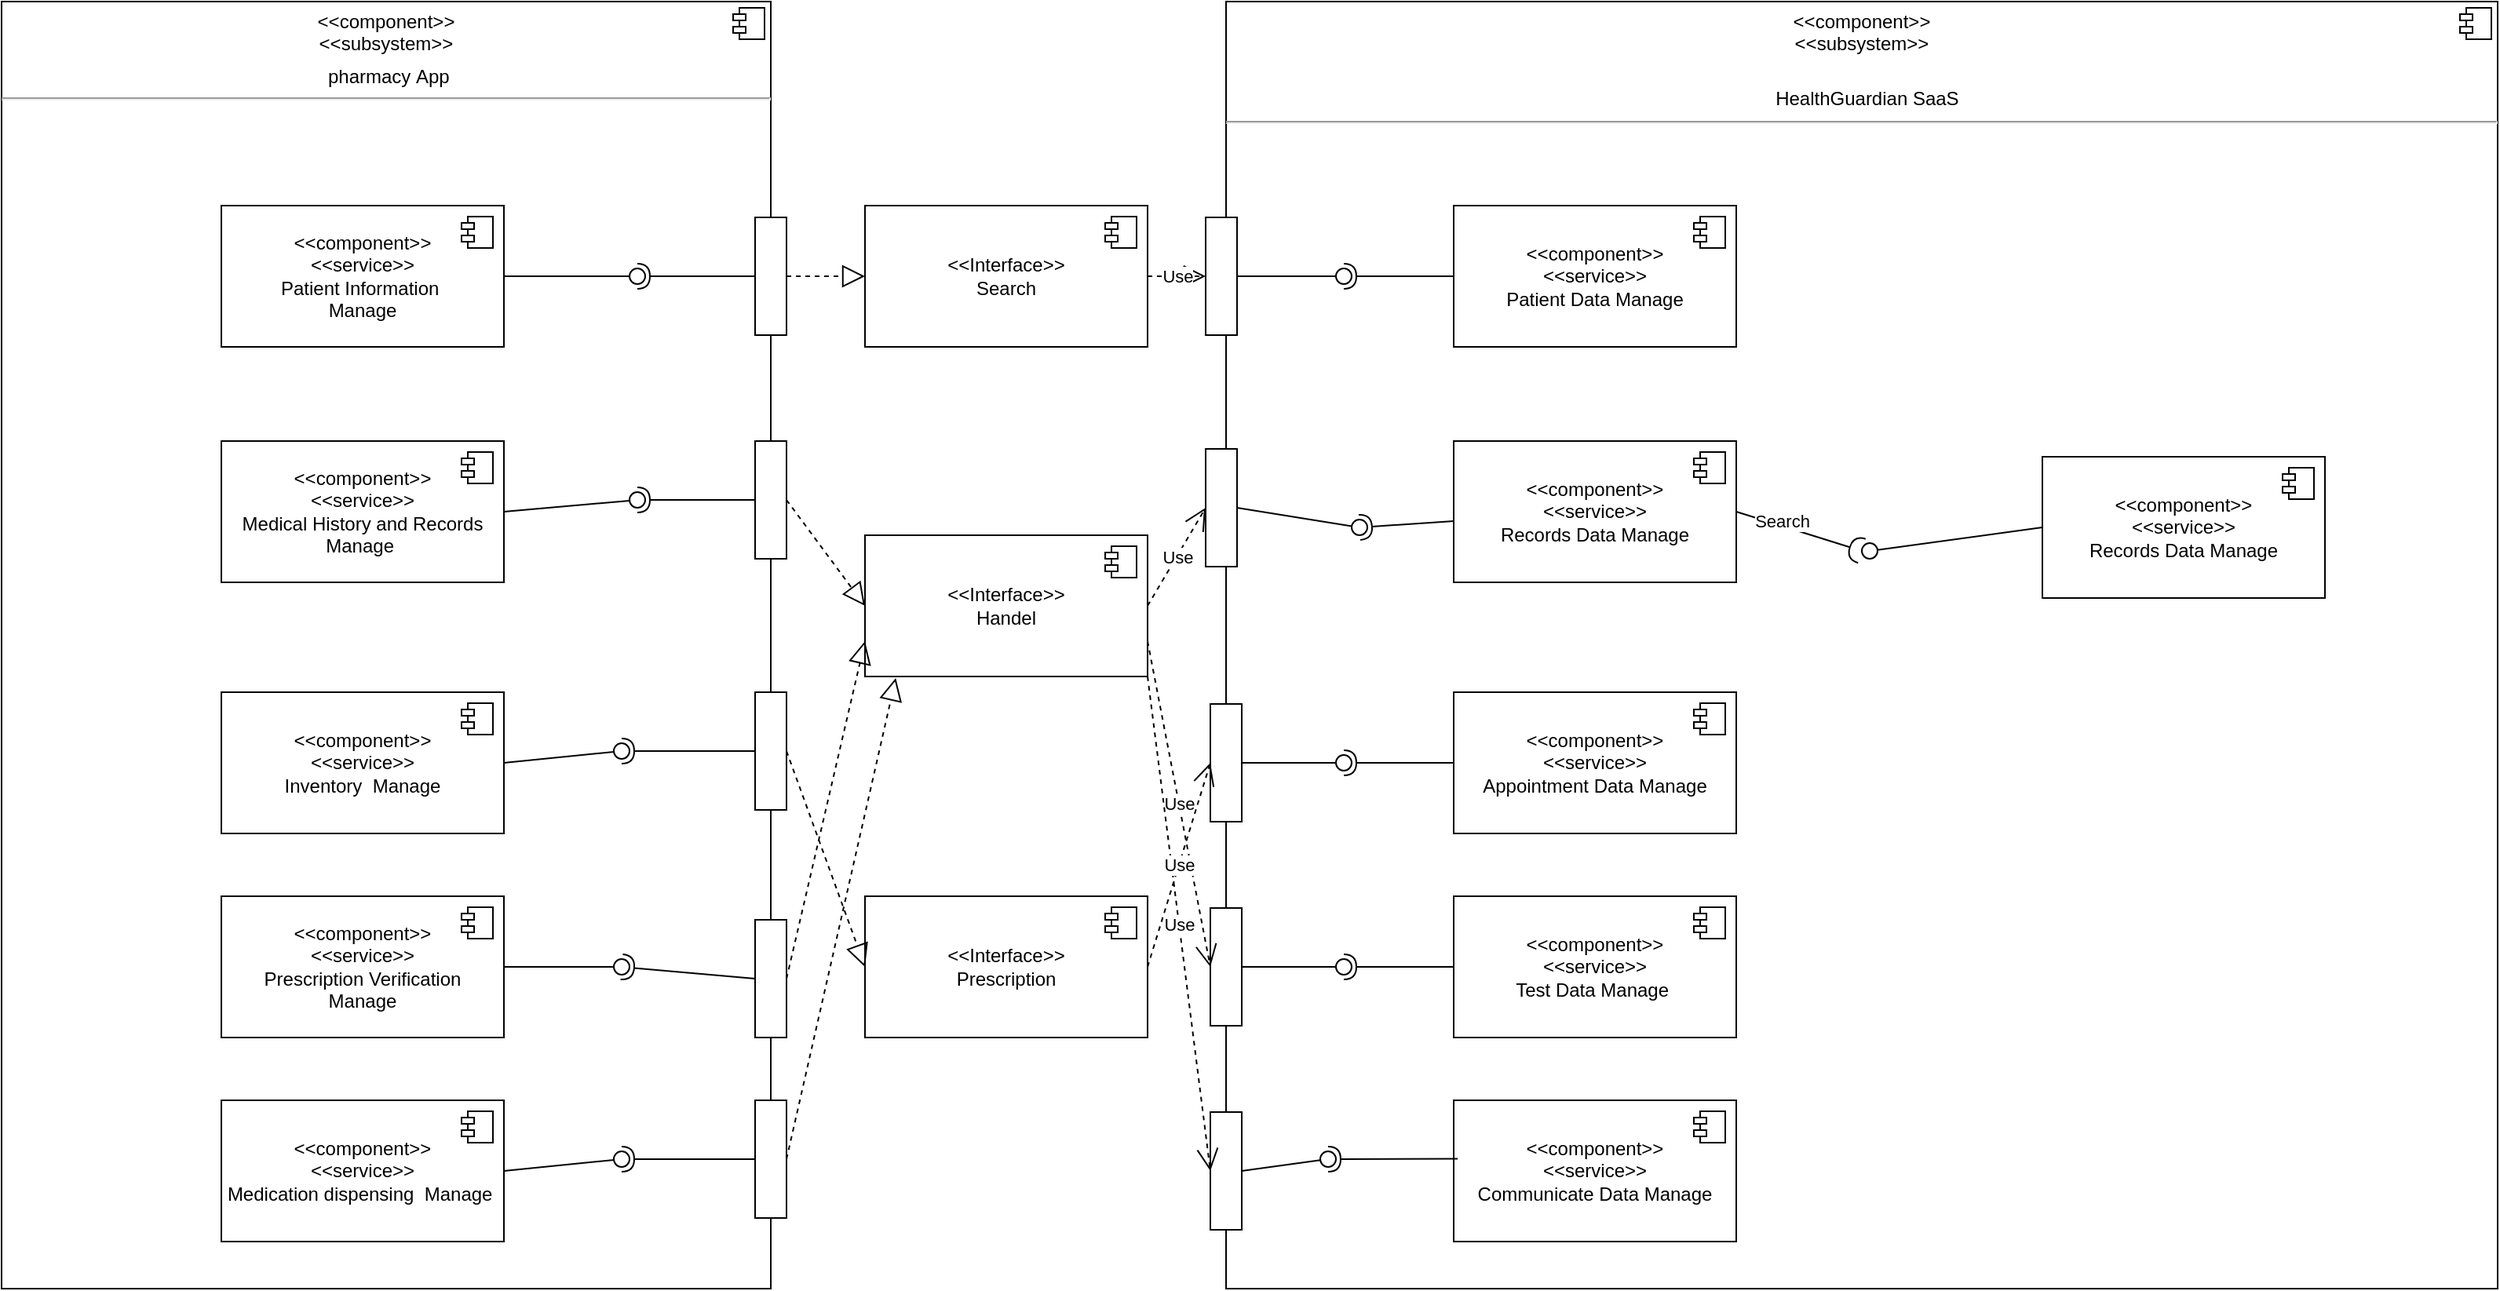 <mxfile version="22.1.11" type="device">
  <diagram id="dW0NMJau9nA2Z_1wL6Y-" name="第 1 页">
    <mxGraphModel dx="1002" dy="569" grid="1" gridSize="10" guides="1" tooltips="1" connect="1" arrows="1" fold="1" page="1" pageScale="1" pageWidth="827" pageHeight="1169" math="0" shadow="0">
      <root>
        <mxCell id="0" />
        <mxCell id="1" parent="0" />
        <mxCell id="PgAax3qISN8i0Unztyhz-1" value="&lt;p style=&quot;margin:0px;margin-top:6px;text-align:center;&quot;&gt;&amp;lt;&amp;lt;component&amp;gt;&amp;gt;&lt;br style=&quot;background-color: rgb(255, 255, 255); border-color: var(--border-color);&quot;&gt;&lt;span style=&quot;background-color: rgb(255, 255, 255);&quot;&gt;&amp;lt;&amp;lt;subsystem&amp;gt;&amp;gt;&lt;/span&gt;&lt;/p&gt;&lt;p style=&quot;margin:0px;margin-top:6px;text-align:center;&quot;&gt;&lt;span style=&quot;background-color: rgb(255, 255, 255);&quot;&gt;&amp;nbsp;pharmacy&amp;nbsp;App&lt;/span&gt;&lt;br&gt;&lt;/p&gt;&lt;hr&gt;&lt;p style=&quot;margin:0px;margin-left:8px;&quot;&gt;&lt;br&gt;&lt;/p&gt;" style="align=left;overflow=fill;html=1;dropTarget=0;whiteSpace=wrap;" parent="1" vertex="1">
          <mxGeometry x="40" y="40" width="490" height="820" as="geometry" />
        </mxCell>
        <mxCell id="PgAax3qISN8i0Unztyhz-2" value="" style="shape=component;jettyWidth=8;jettyHeight=4;" parent="PgAax3qISN8i0Unztyhz-1" vertex="1">
          <mxGeometry x="1" width="20" height="20" relative="1" as="geometry">
            <mxPoint x="-24" y="4" as="offset" />
          </mxGeometry>
        </mxCell>
        <mxCell id="PgAax3qISN8i0Unztyhz-3" value="&amp;lt;&amp;lt;c&lt;span style=&quot;background-color: rgb(255, 255, 255); border-color: var(--border-color);&quot;&gt;omponent&amp;gt;&amp;gt;&lt;/span&gt;&lt;br style=&quot;background-color: rgb(255, 255, 255);&quot;&gt;&lt;span style=&quot;background-color: rgb(255, 255, 255);&quot;&gt;&amp;lt;&amp;lt;service&amp;gt;&amp;gt;&lt;/span&gt;&lt;br style=&quot;background-color: rgb(255, 255, 255);&quot;&gt;&lt;span style=&quot;background-color: rgb(255, 255, 255);&quot;&gt;Patient Information&amp;nbsp;&lt;/span&gt;&lt;br style=&quot;background-color: rgb(255, 255, 255); border-color: var(--border-color);&quot;&gt;&lt;span style=&quot;background-color: rgb(255, 255, 255);&quot;&gt;Manage&lt;/span&gt;" style="html=1;dropTarget=0;whiteSpace=wrap;" parent="1" vertex="1">
          <mxGeometry x="180" y="170" width="180" height="90" as="geometry" />
        </mxCell>
        <mxCell id="PgAax3qISN8i0Unztyhz-4" value="" style="shape=module;jettyWidth=8;jettyHeight=4;" parent="PgAax3qISN8i0Unztyhz-3" vertex="1">
          <mxGeometry x="1" width="20" height="20" relative="1" as="geometry">
            <mxPoint x="-27" y="7" as="offset" />
          </mxGeometry>
        </mxCell>
        <mxCell id="PgAax3qISN8i0Unztyhz-7" value="&amp;lt;&amp;lt;c&lt;span style=&quot;background-color: rgb(255, 255, 255); border-color: var(--border-color);&quot;&gt;omponent&amp;gt;&amp;gt;&lt;/span&gt;&lt;br style=&quot;background-color: rgb(255, 255, 255);&quot;&gt;&lt;span style=&quot;background-color: rgb(255, 255, 255);&quot;&gt;&amp;lt;&amp;lt;service&amp;gt;&amp;gt;&lt;/span&gt;&lt;br style=&quot;background-color: rgb(255, 255, 255);&quot;&gt;&lt;span style=&quot;background-color: rgb(255, 255, 255);&quot;&gt;Medical History and Records&lt;/span&gt;&lt;br style=&quot;background-color: rgb(255, 255, 255); border-color: var(--border-color);&quot;&gt;&lt;span style=&quot;background-color: rgb(255, 255, 255);&quot;&gt;Manage&amp;nbsp;&lt;/span&gt;" style="html=1;dropTarget=0;whiteSpace=wrap;" parent="1" vertex="1">
          <mxGeometry x="180" y="320" width="180" height="90" as="geometry" />
        </mxCell>
        <mxCell id="PgAax3qISN8i0Unztyhz-8" value="" style="shape=module;jettyWidth=8;jettyHeight=4;" parent="PgAax3qISN8i0Unztyhz-7" vertex="1">
          <mxGeometry x="1" width="20" height="20" relative="1" as="geometry">
            <mxPoint x="-27" y="7" as="offset" />
          </mxGeometry>
        </mxCell>
        <mxCell id="PgAax3qISN8i0Unztyhz-13" value="&amp;lt;&amp;lt;c&lt;span style=&quot;background-color: rgb(255, 255, 255); border-color: var(--border-color);&quot;&gt;omponent&amp;gt;&amp;gt;&lt;/span&gt;&lt;br style=&quot;background-color: rgb(255, 255, 255);&quot;&gt;&lt;span style=&quot;background-color: rgb(255, 255, 255);&quot;&gt;&amp;lt;&amp;lt;service&amp;gt;&amp;gt;&lt;/span&gt;&lt;br style=&quot;background-color: rgb(255, 255, 255);&quot;&gt;&lt;span style=&quot;background-color: rgb(255, 255, 255);&quot;&gt;Inventory&amp;nbsp; Manage&lt;/span&gt;" style="html=1;dropTarget=0;whiteSpace=wrap;" parent="1" vertex="1">
          <mxGeometry x="180" y="480" width="180" height="90" as="geometry" />
        </mxCell>
        <mxCell id="PgAax3qISN8i0Unztyhz-14" value="" style="shape=module;jettyWidth=8;jettyHeight=4;" parent="PgAax3qISN8i0Unztyhz-13" vertex="1">
          <mxGeometry x="1" width="20" height="20" relative="1" as="geometry">
            <mxPoint x="-27" y="7" as="offset" />
          </mxGeometry>
        </mxCell>
        <mxCell id="PgAax3qISN8i0Unztyhz-15" value="&amp;lt;&amp;lt;c&lt;span style=&quot;background-color: rgb(255, 255, 255); border-color: var(--border-color);&quot;&gt;omponent&amp;gt;&amp;gt;&lt;/span&gt;&lt;br style=&quot;background-color: rgb(255, 255, 255);&quot;&gt;&lt;span style=&quot;background-color: rgb(255, 255, 255);&quot;&gt;&amp;lt;&amp;lt;service&amp;gt;&amp;gt;&lt;/span&gt;&lt;br style=&quot;background-color: rgb(255, 255, 255);&quot;&gt;&lt;span style=&quot;background-color: rgb(255, 255, 255);&quot;&gt;Prescription Verification&lt;/span&gt;&lt;br style=&quot;background-color: rgb(255, 255, 255); border-color: var(--border-color);&quot;&gt;&lt;span style=&quot;background-color: rgb(255, 255, 255);&quot;&gt;Manage&lt;/span&gt;" style="html=1;dropTarget=0;whiteSpace=wrap;" parent="1" vertex="1">
          <mxGeometry x="180" y="610" width="180" height="90" as="geometry" />
        </mxCell>
        <mxCell id="PgAax3qISN8i0Unztyhz-16" value="" style="shape=module;jettyWidth=8;jettyHeight=4;" parent="PgAax3qISN8i0Unztyhz-15" vertex="1">
          <mxGeometry x="1" width="20" height="20" relative="1" as="geometry">
            <mxPoint x="-27" y="7" as="offset" />
          </mxGeometry>
        </mxCell>
        <mxCell id="PgAax3qISN8i0Unztyhz-17" value="&amp;lt;&amp;lt;c&lt;span style=&quot;background-color: rgb(255, 255, 255); border-color: var(--border-color);&quot;&gt;omponent&amp;gt;&amp;gt;&lt;/span&gt;&lt;br style=&quot;background-color: rgb(255, 255, 255);&quot;&gt;&lt;span style=&quot;background-color: rgb(255, 255, 255);&quot;&gt;&amp;lt;&amp;lt;service&amp;gt;&amp;gt;&lt;/span&gt;&lt;br style=&quot;background-color: rgb(255, 255, 255);&quot;&gt;&lt;span style=&quot;background-color: rgb(255, 255, 255);&quot;&gt;Medication dispensing&amp;nbsp; Manage&amp;nbsp;&lt;/span&gt;" style="html=1;dropTarget=0;whiteSpace=wrap;" parent="1" vertex="1">
          <mxGeometry x="180" y="740" width="180" height="90" as="geometry" />
        </mxCell>
        <mxCell id="PgAax3qISN8i0Unztyhz-18" value="" style="shape=module;jettyWidth=8;jettyHeight=4;" parent="PgAax3qISN8i0Unztyhz-17" vertex="1">
          <mxGeometry x="1" width="20" height="20" relative="1" as="geometry">
            <mxPoint x="-27" y="7" as="offset" />
          </mxGeometry>
        </mxCell>
        <mxCell id="PgAax3qISN8i0Unztyhz-19" value="&lt;p style=&quot;margin:0px;margin-top:6px;text-align:center;&quot;&gt;&amp;lt;&amp;lt;component&amp;gt;&amp;gt;&lt;br style=&quot;background-color: rgb(255, 255, 255); border-color: var(--border-color);&quot;&gt;&lt;span style=&quot;background-color: rgb(255, 255, 255);&quot;&gt;&amp;lt;&amp;lt;subsystem&amp;gt;&amp;gt;&lt;/span&gt;&lt;/p&gt;&lt;p style=&quot;margin:0px;margin-top:6px;text-align:center;&quot;&gt;&lt;span style=&quot;background-color: rgb(255, 255, 255);&quot;&gt;&amp;nbsp;&lt;/span&gt;&lt;br&gt;&lt;/p&gt;&lt;span style=&quot;white-space: pre;&quot;&gt;&#x9;&lt;/span&gt;&lt;span style=&quot;white-space: pre;&quot;&gt;&#x9;&lt;/span&gt;&lt;span style=&quot;white-space: pre;&quot;&gt;&#x9;&lt;/span&gt;&lt;span style=&quot;white-space: pre;&quot;&gt;&#x9;&lt;/span&gt;&lt;span style=&quot;white-space: pre;&quot;&gt;&#x9;&lt;/span&gt;&lt;span style=&quot;white-space: pre;&quot;&gt;&#x9;&lt;/span&gt;&lt;span style=&quot;white-space: pre;&quot;&gt;&#x9;&lt;/span&gt;&amp;nbsp; &amp;nbsp;&lt;span style=&quot;white-space: pre;&quot;&gt;&#x9;&lt;/span&gt;&lt;span style=&quot;white-space: pre;&quot;&gt;&#x9;&lt;/span&gt;&lt;span style=&quot;white-space: pre;&quot;&gt;&#x9;&lt;/span&gt;&lt;span style=&quot;white-space: pre;&quot;&gt;&#x9;&lt;/span&gt;&lt;span style=&quot;white-space: pre;&quot;&gt;&#x9;&lt;/span&gt;&lt;span style=&quot;white-space: pre;&quot;&gt;&#x9;&lt;/span&gt; HealthGuardian SaaS&lt;hr&gt;&lt;p style=&quot;margin:0px;margin-left:8px;&quot;&gt;&lt;br&gt;&lt;/p&gt;" style="align=left;overflow=fill;html=1;dropTarget=0;whiteSpace=wrap;" parent="1" vertex="1">
          <mxGeometry x="820" y="40" width="810" height="820" as="geometry" />
        </mxCell>
        <mxCell id="PgAax3qISN8i0Unztyhz-20" value="" style="shape=component;jettyWidth=8;jettyHeight=4;" parent="PgAax3qISN8i0Unztyhz-19" vertex="1">
          <mxGeometry x="1" width="20" height="20" relative="1" as="geometry">
            <mxPoint x="-24" y="4" as="offset" />
          </mxGeometry>
        </mxCell>
        <mxCell id="PgAax3qISN8i0Unztyhz-22" value="&amp;lt;&amp;lt;c&lt;span style=&quot;background-color: rgb(255, 255, 255); border-color: var(--border-color);&quot;&gt;omponent&amp;gt;&amp;gt;&lt;/span&gt;&lt;br style=&quot;background-color: rgb(255, 255, 255);&quot;&gt;&lt;span style=&quot;background-color: rgb(255, 255, 255);&quot;&gt;&amp;lt;&amp;lt;service&amp;gt;&amp;gt;&lt;/span&gt;&lt;br style=&quot;background-color: rgb(255, 255, 255);&quot;&gt;&lt;span style=&quot;background-color: rgb(255, 255, 255);&quot;&gt;Patient Data Manage&lt;/span&gt;" style="html=1;dropTarget=0;whiteSpace=wrap;" parent="1" vertex="1">
          <mxGeometry x="965" y="170" width="180" height="90" as="geometry" />
        </mxCell>
        <mxCell id="PgAax3qISN8i0Unztyhz-23" value="" style="shape=module;jettyWidth=8;jettyHeight=4;" parent="PgAax3qISN8i0Unztyhz-22" vertex="1">
          <mxGeometry x="1" width="20" height="20" relative="1" as="geometry">
            <mxPoint x="-27" y="7" as="offset" />
          </mxGeometry>
        </mxCell>
        <mxCell id="PgAax3qISN8i0Unztyhz-24" value="&amp;lt;&amp;lt;c&lt;span style=&quot;background-color: rgb(255, 255, 255); border-color: var(--border-color);&quot;&gt;omponent&amp;gt;&amp;gt;&lt;/span&gt;&lt;br style=&quot;background-color: rgb(255, 255, 255);&quot;&gt;&lt;span style=&quot;background-color: rgb(255, 255, 255);&quot;&gt;&amp;lt;&amp;lt;service&amp;gt;&amp;gt;&lt;/span&gt;&lt;br style=&quot;background-color: rgb(255, 255, 255);&quot;&gt;&lt;span style=&quot;background-color: rgb(255, 255, 255);&quot;&gt;Records Data Manage&lt;/span&gt;" style="html=1;dropTarget=0;whiteSpace=wrap;" parent="1" vertex="1">
          <mxGeometry x="965" y="320" width="180" height="90" as="geometry" />
        </mxCell>
        <mxCell id="PgAax3qISN8i0Unztyhz-25" value="" style="shape=module;jettyWidth=8;jettyHeight=4;" parent="PgAax3qISN8i0Unztyhz-24" vertex="1">
          <mxGeometry x="1" width="20" height="20" relative="1" as="geometry">
            <mxPoint x="-27" y="7" as="offset" />
          </mxGeometry>
        </mxCell>
        <mxCell id="PgAax3qISN8i0Unztyhz-26" value="&amp;lt;&amp;lt;c&lt;span style=&quot;background-color: rgb(255, 255, 255); border-color: var(--border-color);&quot;&gt;omponent&amp;gt;&amp;gt;&lt;/span&gt;&lt;br style=&quot;background-color: rgb(255, 255, 255);&quot;&gt;&lt;span style=&quot;background-color: rgb(255, 255, 255);&quot;&gt;&amp;lt;&amp;lt;service&amp;gt;&amp;gt;&lt;/span&gt;&lt;br style=&quot;background-color: rgb(255, 255, 255);&quot;&gt;&lt;span style=&quot;background-color: rgb(255, 255, 255);&quot;&gt;Appointment&amp;nbsp;Data Manage&lt;/span&gt;" style="html=1;dropTarget=0;whiteSpace=wrap;" parent="1" vertex="1">
          <mxGeometry x="965" y="480" width="180" height="90" as="geometry" />
        </mxCell>
        <mxCell id="PgAax3qISN8i0Unztyhz-27" value="" style="shape=module;jettyWidth=8;jettyHeight=4;" parent="PgAax3qISN8i0Unztyhz-26" vertex="1">
          <mxGeometry x="1" width="20" height="20" relative="1" as="geometry">
            <mxPoint x="-27" y="7" as="offset" />
          </mxGeometry>
        </mxCell>
        <mxCell id="PgAax3qISN8i0Unztyhz-28" value="&amp;lt;&amp;lt;c&lt;span style=&quot;background-color: rgb(255, 255, 255); border-color: var(--border-color);&quot;&gt;omponent&amp;gt;&amp;gt;&lt;/span&gt;&lt;br style=&quot;background-color: rgb(255, 255, 255);&quot;&gt;&lt;span style=&quot;background-color: rgb(255, 255, 255);&quot;&gt;&amp;lt;&amp;lt;service&amp;gt;&amp;gt;&lt;/span&gt;&lt;br style=&quot;background-color: rgb(255, 255, 255);&quot;&gt;&lt;span style=&quot;background-color: rgb(255, 255, 255);&quot;&gt;Test Data Manage&amp;nbsp;&lt;/span&gt;" style="html=1;dropTarget=0;whiteSpace=wrap;" parent="1" vertex="1">
          <mxGeometry x="965" y="610" width="180" height="90" as="geometry" />
        </mxCell>
        <mxCell id="PgAax3qISN8i0Unztyhz-29" value="" style="shape=module;jettyWidth=8;jettyHeight=4;" parent="PgAax3qISN8i0Unztyhz-28" vertex="1">
          <mxGeometry x="1" width="20" height="20" relative="1" as="geometry">
            <mxPoint x="-27" y="7" as="offset" />
          </mxGeometry>
        </mxCell>
        <mxCell id="PgAax3qISN8i0Unztyhz-30" value="&amp;lt;&amp;lt;c&lt;span style=&quot;background-color: rgb(255, 255, 255); border-color: var(--border-color);&quot;&gt;omponent&amp;gt;&amp;gt;&lt;/span&gt;&lt;br style=&quot;background-color: rgb(255, 255, 255);&quot;&gt;&lt;span style=&quot;background-color: rgb(255, 255, 255);&quot;&gt;&amp;lt;&amp;lt;service&amp;gt;&amp;gt;&lt;/span&gt;&lt;br style=&quot;background-color: rgb(255, 255, 255);&quot;&gt;&lt;span style=&quot;background-color: rgb(255, 255, 255);&quot;&gt;Communicate&amp;nbsp;Data Manage&lt;/span&gt;" style="html=1;dropTarget=0;whiteSpace=wrap;" parent="1" vertex="1">
          <mxGeometry x="965" y="740" width="180" height="90" as="geometry" />
        </mxCell>
        <mxCell id="PgAax3qISN8i0Unztyhz-31" value="" style="shape=module;jettyWidth=8;jettyHeight=4;" parent="PgAax3qISN8i0Unztyhz-30" vertex="1">
          <mxGeometry x="1" width="20" height="20" relative="1" as="geometry">
            <mxPoint x="-27" y="7" as="offset" />
          </mxGeometry>
        </mxCell>
        <mxCell id="PgAax3qISN8i0Unztyhz-32" value="&amp;lt;&amp;lt;c&lt;span style=&quot;background-color: rgb(255, 255, 255); border-color: var(--border-color);&quot;&gt;omponent&amp;gt;&amp;gt;&lt;/span&gt;&lt;br style=&quot;background-color: rgb(255, 255, 255);&quot;&gt;&lt;span style=&quot;background-color: rgb(255, 255, 255);&quot;&gt;&amp;lt;&amp;lt;service&amp;gt;&amp;gt;&lt;/span&gt;&lt;br style=&quot;background-color: rgb(255, 255, 255);&quot;&gt;&lt;span style=&quot;background-color: rgb(255, 255, 255);&quot;&gt;Records Data Manage&lt;/span&gt;" style="html=1;dropTarget=0;whiteSpace=wrap;" parent="1" vertex="1">
          <mxGeometry x="1340" y="330" width="180" height="90" as="geometry" />
        </mxCell>
        <mxCell id="PgAax3qISN8i0Unztyhz-33" value="" style="shape=module;jettyWidth=8;jettyHeight=4;" parent="PgAax3qISN8i0Unztyhz-32" vertex="1">
          <mxGeometry x="1" width="20" height="20" relative="1" as="geometry">
            <mxPoint x="-27" y="7" as="offset" />
          </mxGeometry>
        </mxCell>
        <mxCell id="PgAax3qISN8i0Unztyhz-34" value="" style="rounded=0;orthogonalLoop=1;jettySize=auto;html=1;endArrow=halfCircle;endFill=0;endSize=6;strokeWidth=1;sketch=0;exitX=1;exitY=0.5;exitDx=0;exitDy=0;" parent="1" source="PgAax3qISN8i0Unztyhz-24" edge="1">
          <mxGeometry relative="1" as="geometry">
            <mxPoint x="1266" y="375" as="sourcePoint" />
            <mxPoint x="1225" y="390" as="targetPoint" />
          </mxGeometry>
        </mxCell>
        <mxCell id="PgAax3qISN8i0Unztyhz-37" value="Search" style="edgeLabel;html=1;align=center;verticalAlign=middle;resizable=0;points=[];" parent="PgAax3qISN8i0Unztyhz-34" vertex="1" connectable="0">
          <mxGeometry x="-0.278" y="3" relative="1" as="geometry">
            <mxPoint x="-1" as="offset" />
          </mxGeometry>
        </mxCell>
        <mxCell id="PgAax3qISN8i0Unztyhz-35" value="" style="rounded=0;orthogonalLoop=1;jettySize=auto;html=1;endArrow=oval;endFill=0;sketch=0;sourcePerimeterSpacing=0;targetPerimeterSpacing=0;endSize=10;exitX=0;exitY=0.5;exitDx=0;exitDy=0;" parent="1" source="PgAax3qISN8i0Unztyhz-32" edge="1">
          <mxGeometry relative="1" as="geometry">
            <mxPoint x="1130" y="315" as="sourcePoint" />
            <mxPoint x="1230" y="390" as="targetPoint" />
          </mxGeometry>
        </mxCell>
        <mxCell id="PgAax3qISN8i0Unztyhz-36" value="" style="ellipse;whiteSpace=wrap;html=1;align=center;aspect=fixed;fillColor=none;strokeColor=none;resizable=0;perimeter=centerPerimeter;rotatable=0;allowArrows=0;points=[];outlineConnect=1;" parent="1" vertex="1">
          <mxGeometry x="1220" y="400" width="10" height="10" as="geometry" />
        </mxCell>
        <mxCell id="PgAax3qISN8i0Unztyhz-38" value="&amp;lt;&amp;lt;Interface&amp;gt;&amp;gt;&lt;br style=&quot;border-color: var(--border-color); background-color: rgb(255, 255, 255);&quot;&gt;&lt;span style=&quot;background-color: rgb(255, 255, 255);&quot;&gt;Search&lt;/span&gt;&lt;br style=&quot;border-color: var(--border-color); background-color: rgb(255, 255, 255);&quot;&gt;" style="html=1;dropTarget=0;whiteSpace=wrap;" parent="1" vertex="1">
          <mxGeometry x="590" y="170" width="180" height="90" as="geometry" />
        </mxCell>
        <mxCell id="PgAax3qISN8i0Unztyhz-39" value="" style="shape=module;jettyWidth=8;jettyHeight=4;" parent="PgAax3qISN8i0Unztyhz-38" vertex="1">
          <mxGeometry x="1" width="20" height="20" relative="1" as="geometry">
            <mxPoint x="-27" y="7" as="offset" />
          </mxGeometry>
        </mxCell>
        <mxCell id="PgAax3qISN8i0Unztyhz-40" value="&amp;lt;&amp;lt;Interface&amp;gt;&amp;gt;&lt;br style=&quot;border-color: var(--border-color); background-color: rgb(255, 255, 255);&quot;&gt;Handel" style="html=1;dropTarget=0;whiteSpace=wrap;" parent="1" vertex="1">
          <mxGeometry x="590" y="380" width="180" height="90" as="geometry" />
        </mxCell>
        <mxCell id="PgAax3qISN8i0Unztyhz-41" value="" style="shape=module;jettyWidth=8;jettyHeight=4;" parent="PgAax3qISN8i0Unztyhz-40" vertex="1">
          <mxGeometry x="1" width="20" height="20" relative="1" as="geometry">
            <mxPoint x="-27" y="7" as="offset" />
          </mxGeometry>
        </mxCell>
        <mxCell id="PgAax3qISN8i0Unztyhz-42" value="&amp;lt;&amp;lt;Interface&amp;gt;&amp;gt;&lt;br style=&quot;border-color: var(--border-color); background-color: rgb(255, 255, 255);&quot;&gt;Prescription" style="html=1;dropTarget=0;whiteSpace=wrap;" parent="1" vertex="1">
          <mxGeometry x="590" y="610" width="180" height="90" as="geometry" />
        </mxCell>
        <mxCell id="PgAax3qISN8i0Unztyhz-43" value="" style="shape=module;jettyWidth=8;jettyHeight=4;" parent="PgAax3qISN8i0Unztyhz-42" vertex="1">
          <mxGeometry x="1" width="20" height="20" relative="1" as="geometry">
            <mxPoint x="-27" y="7" as="offset" />
          </mxGeometry>
        </mxCell>
        <mxCell id="PgAax3qISN8i0Unztyhz-45" value="" style="rounded=0;whiteSpace=wrap;html=1;" parent="1" vertex="1">
          <mxGeometry x="520" y="177.5" width="20" height="75" as="geometry" />
        </mxCell>
        <mxCell id="PgAax3qISN8i0Unztyhz-46" value="" style="rounded=0;whiteSpace=wrap;html=1;" parent="1" vertex="1">
          <mxGeometry x="520" y="320" width="20" height="75" as="geometry" />
        </mxCell>
        <mxCell id="PgAax3qISN8i0Unztyhz-47" value="" style="rounded=0;whiteSpace=wrap;html=1;" parent="1" vertex="1">
          <mxGeometry x="520" y="480" width="20" height="75" as="geometry" />
        </mxCell>
        <mxCell id="PgAax3qISN8i0Unztyhz-48" value="" style="rounded=0;whiteSpace=wrap;html=1;" parent="1" vertex="1">
          <mxGeometry x="520" y="625" width="20" height="75" as="geometry" />
        </mxCell>
        <mxCell id="PgAax3qISN8i0Unztyhz-49" value="" style="rounded=0;whiteSpace=wrap;html=1;" parent="1" vertex="1">
          <mxGeometry x="520" y="740" width="20" height="75" as="geometry" />
        </mxCell>
        <mxCell id="PgAax3qISN8i0Unztyhz-50" value="" style="rounded=0;whiteSpace=wrap;html=1;" parent="1" vertex="1">
          <mxGeometry x="807" y="177.5" width="20" height="75" as="geometry" />
        </mxCell>
        <mxCell id="PgAax3qISN8i0Unztyhz-51" value="" style="rounded=0;whiteSpace=wrap;html=1;" parent="1" vertex="1">
          <mxGeometry x="807" y="325" width="20" height="75" as="geometry" />
        </mxCell>
        <mxCell id="PgAax3qISN8i0Unztyhz-52" value="" style="rounded=0;whiteSpace=wrap;html=1;" parent="1" vertex="1">
          <mxGeometry x="810" y="487.5" width="20" height="75" as="geometry" />
        </mxCell>
        <mxCell id="PgAax3qISN8i0Unztyhz-53" value="" style="rounded=0;whiteSpace=wrap;html=1;" parent="1" vertex="1">
          <mxGeometry x="810" y="617.5" width="20" height="75" as="geometry" />
        </mxCell>
        <mxCell id="PgAax3qISN8i0Unztyhz-54" value="" style="rounded=0;whiteSpace=wrap;html=1;" parent="1" vertex="1">
          <mxGeometry x="810" y="747.5" width="20" height="75" as="geometry" />
        </mxCell>
        <mxCell id="PgAax3qISN8i0Unztyhz-55" value="" style="rounded=0;orthogonalLoop=1;jettySize=auto;html=1;endArrow=halfCircle;endFill=0;endSize=6;strokeWidth=1;sketch=0;exitX=0;exitY=0.5;exitDx=0;exitDy=0;" parent="1" source="PgAax3qISN8i0Unztyhz-45" target="PgAax3qISN8i0Unztyhz-57" edge="1">
          <mxGeometry relative="1" as="geometry">
            <mxPoint x="760" y="495" as="sourcePoint" />
          </mxGeometry>
        </mxCell>
        <mxCell id="PgAax3qISN8i0Unztyhz-56" value="" style="rounded=0;orthogonalLoop=1;jettySize=auto;html=1;endArrow=oval;endFill=0;sketch=0;sourcePerimeterSpacing=0;targetPerimeterSpacing=0;endSize=10;exitX=1;exitY=0.5;exitDx=0;exitDy=0;" parent="1" source="PgAax3qISN8i0Unztyhz-3" target="PgAax3qISN8i0Unztyhz-57" edge="1">
          <mxGeometry relative="1" as="geometry">
            <mxPoint x="720" y="495" as="sourcePoint" />
          </mxGeometry>
        </mxCell>
        <mxCell id="PgAax3qISN8i0Unztyhz-57" value="" style="ellipse;whiteSpace=wrap;html=1;align=center;aspect=fixed;fillColor=none;strokeColor=none;resizable=0;perimeter=centerPerimeter;rotatable=0;allowArrows=0;points=[];outlineConnect=1;" parent="1" vertex="1">
          <mxGeometry x="440" y="210" width="10" height="10" as="geometry" />
        </mxCell>
        <mxCell id="PgAax3qISN8i0Unztyhz-58" value="" style="rounded=0;orthogonalLoop=1;jettySize=auto;html=1;endArrow=halfCircle;endFill=0;endSize=6;strokeWidth=1;sketch=0;exitX=0;exitY=0.5;exitDx=0;exitDy=0;" parent="1" source="PgAax3qISN8i0Unztyhz-46" target="PgAax3qISN8i0Unztyhz-60" edge="1">
          <mxGeometry relative="1" as="geometry">
            <mxPoint x="760" y="495" as="sourcePoint" />
          </mxGeometry>
        </mxCell>
        <mxCell id="PgAax3qISN8i0Unztyhz-59" value="" style="rounded=0;orthogonalLoop=1;jettySize=auto;html=1;endArrow=oval;endFill=0;sketch=0;sourcePerimeterSpacing=0;targetPerimeterSpacing=0;endSize=10;exitX=1;exitY=0.5;exitDx=0;exitDy=0;" parent="1" source="PgAax3qISN8i0Unztyhz-7" target="PgAax3qISN8i0Unztyhz-60" edge="1">
          <mxGeometry relative="1" as="geometry">
            <mxPoint x="720" y="495" as="sourcePoint" />
          </mxGeometry>
        </mxCell>
        <mxCell id="PgAax3qISN8i0Unztyhz-60" value="" style="ellipse;whiteSpace=wrap;html=1;align=center;aspect=fixed;fillColor=none;strokeColor=none;resizable=0;perimeter=centerPerimeter;rotatable=0;allowArrows=0;points=[];outlineConnect=1;" parent="1" vertex="1">
          <mxGeometry x="440" y="352.5" width="10" height="10" as="geometry" />
        </mxCell>
        <mxCell id="PgAax3qISN8i0Unztyhz-61" value="" style="rounded=0;orthogonalLoop=1;jettySize=auto;html=1;endArrow=halfCircle;endFill=0;endSize=6;strokeWidth=1;sketch=0;exitX=0;exitY=0.5;exitDx=0;exitDy=0;" parent="1" source="PgAax3qISN8i0Unztyhz-47" target="PgAax3qISN8i0Unztyhz-63" edge="1">
          <mxGeometry relative="1" as="geometry">
            <mxPoint x="760" y="495" as="sourcePoint" />
          </mxGeometry>
        </mxCell>
        <mxCell id="PgAax3qISN8i0Unztyhz-62" value="" style="rounded=0;orthogonalLoop=1;jettySize=auto;html=1;endArrow=oval;endFill=0;sketch=0;sourcePerimeterSpacing=0;targetPerimeterSpacing=0;endSize=10;exitX=1;exitY=0.5;exitDx=0;exitDy=0;" parent="1" source="PgAax3qISN8i0Unztyhz-13" target="PgAax3qISN8i0Unztyhz-63" edge="1">
          <mxGeometry relative="1" as="geometry">
            <mxPoint x="720" y="495" as="sourcePoint" />
          </mxGeometry>
        </mxCell>
        <mxCell id="PgAax3qISN8i0Unztyhz-63" value="" style="ellipse;whiteSpace=wrap;html=1;align=center;aspect=fixed;fillColor=none;strokeColor=none;resizable=0;perimeter=centerPerimeter;rotatable=0;allowArrows=0;points=[];outlineConnect=1;" parent="1" vertex="1">
          <mxGeometry x="430" y="512.5" width="10" height="10" as="geometry" />
        </mxCell>
        <mxCell id="PgAax3qISN8i0Unztyhz-64" value="" style="rounded=0;orthogonalLoop=1;jettySize=auto;html=1;endArrow=halfCircle;endFill=0;endSize=6;strokeWidth=1;sketch=0;exitX=0;exitY=0.5;exitDx=0;exitDy=0;" parent="1" source="PgAax3qISN8i0Unztyhz-48" target="PgAax3qISN8i0Unztyhz-66" edge="1">
          <mxGeometry relative="1" as="geometry">
            <mxPoint x="760" y="495" as="sourcePoint" />
          </mxGeometry>
        </mxCell>
        <mxCell id="PgAax3qISN8i0Unztyhz-65" value="" style="rounded=0;orthogonalLoop=1;jettySize=auto;html=1;endArrow=oval;endFill=0;sketch=0;sourcePerimeterSpacing=0;targetPerimeterSpacing=0;endSize=10;exitX=1;exitY=0.5;exitDx=0;exitDy=0;" parent="1" source="PgAax3qISN8i0Unztyhz-15" target="PgAax3qISN8i0Unztyhz-66" edge="1">
          <mxGeometry relative="1" as="geometry">
            <mxPoint x="720" y="495" as="sourcePoint" />
          </mxGeometry>
        </mxCell>
        <mxCell id="PgAax3qISN8i0Unztyhz-66" value="" style="ellipse;whiteSpace=wrap;html=1;align=center;aspect=fixed;fillColor=none;strokeColor=none;resizable=0;perimeter=centerPerimeter;rotatable=0;allowArrows=0;points=[];outlineConnect=1;" parent="1" vertex="1">
          <mxGeometry x="430" y="650" width="10" height="10" as="geometry" />
        </mxCell>
        <mxCell id="PgAax3qISN8i0Unztyhz-67" value="" style="rounded=0;orthogonalLoop=1;jettySize=auto;html=1;endArrow=halfCircle;endFill=0;endSize=6;strokeWidth=1;sketch=0;exitX=0;exitY=0.5;exitDx=0;exitDy=0;" parent="1" source="PgAax3qISN8i0Unztyhz-49" target="PgAax3qISN8i0Unztyhz-69" edge="1">
          <mxGeometry relative="1" as="geometry">
            <mxPoint x="760" y="495" as="sourcePoint" />
          </mxGeometry>
        </mxCell>
        <mxCell id="PgAax3qISN8i0Unztyhz-68" value="" style="rounded=0;orthogonalLoop=1;jettySize=auto;html=1;endArrow=oval;endFill=0;sketch=0;sourcePerimeterSpacing=0;targetPerimeterSpacing=0;endSize=10;exitX=1;exitY=0.5;exitDx=0;exitDy=0;" parent="1" source="PgAax3qISN8i0Unztyhz-17" target="PgAax3qISN8i0Unztyhz-69" edge="1">
          <mxGeometry relative="1" as="geometry">
            <mxPoint x="720" y="495" as="sourcePoint" />
          </mxGeometry>
        </mxCell>
        <mxCell id="PgAax3qISN8i0Unztyhz-69" value="" style="ellipse;whiteSpace=wrap;html=1;align=center;aspect=fixed;fillColor=none;strokeColor=none;resizable=0;perimeter=centerPerimeter;rotatable=0;allowArrows=0;points=[];outlineConnect=1;" parent="1" vertex="1">
          <mxGeometry x="430" y="772.5" width="10" height="10" as="geometry" />
        </mxCell>
        <mxCell id="PgAax3qISN8i0Unztyhz-70" value="" style="rounded=0;orthogonalLoop=1;jettySize=auto;html=1;endArrow=halfCircle;endFill=0;endSize=6;strokeWidth=1;sketch=0;exitX=0;exitY=0.5;exitDx=0;exitDy=0;" parent="1" source="PgAax3qISN8i0Unztyhz-22" target="PgAax3qISN8i0Unztyhz-72" edge="1">
          <mxGeometry relative="1" as="geometry">
            <mxPoint x="950" y="485" as="sourcePoint" />
          </mxGeometry>
        </mxCell>
        <mxCell id="PgAax3qISN8i0Unztyhz-71" value="" style="rounded=0;orthogonalLoop=1;jettySize=auto;html=1;endArrow=oval;endFill=0;sketch=0;sourcePerimeterSpacing=0;targetPerimeterSpacing=0;endSize=10;exitX=1;exitY=0.5;exitDx=0;exitDy=0;" parent="1" source="PgAax3qISN8i0Unztyhz-50" target="PgAax3qISN8i0Unztyhz-72" edge="1">
          <mxGeometry relative="1" as="geometry">
            <mxPoint x="910" y="485" as="sourcePoint" />
          </mxGeometry>
        </mxCell>
        <mxCell id="PgAax3qISN8i0Unztyhz-72" value="" style="ellipse;whiteSpace=wrap;html=1;align=center;aspect=fixed;fillColor=none;strokeColor=none;resizable=0;perimeter=centerPerimeter;rotatable=0;allowArrows=0;points=[];outlineConnect=1;" parent="1" vertex="1">
          <mxGeometry x="890" y="210" width="10" height="10" as="geometry" />
        </mxCell>
        <mxCell id="PgAax3qISN8i0Unztyhz-73" value="" style="rounded=0;orthogonalLoop=1;jettySize=auto;html=1;endArrow=halfCircle;endFill=0;endSize=6;strokeWidth=1;sketch=0;" parent="1" source="PgAax3qISN8i0Unztyhz-24" target="PgAax3qISN8i0Unztyhz-75" edge="1">
          <mxGeometry relative="1" as="geometry">
            <mxPoint x="950" y="485" as="sourcePoint" />
          </mxGeometry>
        </mxCell>
        <mxCell id="PgAax3qISN8i0Unztyhz-74" value="" style="rounded=0;orthogonalLoop=1;jettySize=auto;html=1;endArrow=oval;endFill=0;sketch=0;sourcePerimeterSpacing=0;targetPerimeterSpacing=0;endSize=10;exitX=1;exitY=0.5;exitDx=0;exitDy=0;" parent="1" source="PgAax3qISN8i0Unztyhz-51" target="PgAax3qISN8i0Unztyhz-75" edge="1">
          <mxGeometry relative="1" as="geometry">
            <mxPoint x="910" y="485" as="sourcePoint" />
          </mxGeometry>
        </mxCell>
        <mxCell id="PgAax3qISN8i0Unztyhz-75" value="" style="ellipse;whiteSpace=wrap;html=1;align=center;aspect=fixed;fillColor=none;strokeColor=none;resizable=0;perimeter=centerPerimeter;rotatable=0;allowArrows=0;points=[];outlineConnect=1;" parent="1" vertex="1">
          <mxGeometry x="900" y="370" width="10" height="10" as="geometry" />
        </mxCell>
        <mxCell id="PgAax3qISN8i0Unztyhz-76" value="" style="rounded=0;orthogonalLoop=1;jettySize=auto;html=1;endArrow=halfCircle;endFill=0;endSize=6;strokeWidth=1;sketch=0;exitX=0;exitY=0.5;exitDx=0;exitDy=0;" parent="1" source="PgAax3qISN8i0Unztyhz-26" target="PgAax3qISN8i0Unztyhz-78" edge="1">
          <mxGeometry relative="1" as="geometry">
            <mxPoint x="950" y="485" as="sourcePoint" />
          </mxGeometry>
        </mxCell>
        <mxCell id="PgAax3qISN8i0Unztyhz-77" value="" style="rounded=0;orthogonalLoop=1;jettySize=auto;html=1;endArrow=oval;endFill=0;sketch=0;sourcePerimeterSpacing=0;targetPerimeterSpacing=0;endSize=10;exitX=1;exitY=0.5;exitDx=0;exitDy=0;" parent="1" source="PgAax3qISN8i0Unztyhz-52" target="PgAax3qISN8i0Unztyhz-78" edge="1">
          <mxGeometry relative="1" as="geometry">
            <mxPoint x="910" y="485" as="sourcePoint" />
          </mxGeometry>
        </mxCell>
        <mxCell id="PgAax3qISN8i0Unztyhz-78" value="" style="ellipse;whiteSpace=wrap;html=1;align=center;aspect=fixed;fillColor=none;strokeColor=none;resizable=0;perimeter=centerPerimeter;rotatable=0;allowArrows=0;points=[];outlineConnect=1;" parent="1" vertex="1">
          <mxGeometry x="890" y="520" width="10" height="10" as="geometry" />
        </mxCell>
        <mxCell id="PgAax3qISN8i0Unztyhz-79" value="" style="rounded=0;orthogonalLoop=1;jettySize=auto;html=1;endArrow=halfCircle;endFill=0;endSize=6;strokeWidth=1;sketch=0;exitX=0;exitY=0.5;exitDx=0;exitDy=0;" parent="1" source="PgAax3qISN8i0Unztyhz-28" target="PgAax3qISN8i0Unztyhz-81" edge="1">
          <mxGeometry relative="1" as="geometry">
            <mxPoint x="950" y="485" as="sourcePoint" />
          </mxGeometry>
        </mxCell>
        <mxCell id="PgAax3qISN8i0Unztyhz-80" value="" style="rounded=0;orthogonalLoop=1;jettySize=auto;html=1;endArrow=oval;endFill=0;sketch=0;sourcePerimeterSpacing=0;targetPerimeterSpacing=0;endSize=10;exitX=1;exitY=0.5;exitDx=0;exitDy=0;" parent="1" source="PgAax3qISN8i0Unztyhz-53" target="PgAax3qISN8i0Unztyhz-81" edge="1">
          <mxGeometry relative="1" as="geometry">
            <mxPoint x="910" y="485" as="sourcePoint" />
          </mxGeometry>
        </mxCell>
        <mxCell id="PgAax3qISN8i0Unztyhz-81" value="" style="ellipse;whiteSpace=wrap;html=1;align=center;aspect=fixed;fillColor=none;strokeColor=none;resizable=0;perimeter=centerPerimeter;rotatable=0;allowArrows=0;points=[];outlineConnect=1;" parent="1" vertex="1">
          <mxGeometry x="890" y="650" width="10" height="10" as="geometry" />
        </mxCell>
        <mxCell id="PgAax3qISN8i0Unztyhz-82" value="" style="rounded=0;orthogonalLoop=1;jettySize=auto;html=1;endArrow=halfCircle;endFill=0;endSize=6;strokeWidth=1;sketch=0;exitX=0.014;exitY=0.414;exitDx=0;exitDy=0;exitPerimeter=0;" parent="1" source="PgAax3qISN8i0Unztyhz-30" target="PgAax3qISN8i0Unztyhz-84" edge="1">
          <mxGeometry relative="1" as="geometry">
            <mxPoint x="950" y="485" as="sourcePoint" />
          </mxGeometry>
        </mxCell>
        <mxCell id="PgAax3qISN8i0Unztyhz-83" value="" style="rounded=0;orthogonalLoop=1;jettySize=auto;html=1;endArrow=oval;endFill=0;sketch=0;sourcePerimeterSpacing=0;targetPerimeterSpacing=0;endSize=10;exitX=1;exitY=0.5;exitDx=0;exitDy=0;" parent="1" source="PgAax3qISN8i0Unztyhz-54" target="PgAax3qISN8i0Unztyhz-84" edge="1">
          <mxGeometry relative="1" as="geometry">
            <mxPoint x="910" y="485" as="sourcePoint" />
          </mxGeometry>
        </mxCell>
        <mxCell id="PgAax3qISN8i0Unztyhz-84" value="" style="ellipse;whiteSpace=wrap;html=1;align=center;aspect=fixed;fillColor=none;strokeColor=none;resizable=0;perimeter=centerPerimeter;rotatable=0;allowArrows=0;points=[];outlineConnect=1;" parent="1" vertex="1">
          <mxGeometry x="880" y="772.5" width="10" height="10" as="geometry" />
        </mxCell>
        <mxCell id="PgAax3qISN8i0Unztyhz-85" value="" style="endArrow=block;dashed=1;endFill=0;endSize=12;html=1;rounded=0;exitX=1;exitY=0.5;exitDx=0;exitDy=0;entryX=0;entryY=0.5;entryDx=0;entryDy=0;" parent="1" source="PgAax3qISN8i0Unztyhz-45" target="PgAax3qISN8i0Unztyhz-38" edge="1">
          <mxGeometry width="160" relative="1" as="geometry">
            <mxPoint x="570" y="290" as="sourcePoint" />
            <mxPoint x="730" y="290" as="targetPoint" />
          </mxGeometry>
        </mxCell>
        <mxCell id="PgAax3qISN8i0Unztyhz-86" value="" style="endArrow=block;dashed=1;endFill=0;endSize=12;html=1;rounded=0;exitX=1;exitY=0.5;exitDx=0;exitDy=0;entryX=0;entryY=0.5;entryDx=0;entryDy=0;" parent="1" source="PgAax3qISN8i0Unztyhz-46" target="PgAax3qISN8i0Unztyhz-40" edge="1">
          <mxGeometry width="160" relative="1" as="geometry">
            <mxPoint x="590" y="480" as="sourcePoint" />
            <mxPoint x="750" y="480" as="targetPoint" />
          </mxGeometry>
        </mxCell>
        <mxCell id="PgAax3qISN8i0Unztyhz-87" value="" style="endArrow=block;dashed=1;endFill=0;endSize=12;html=1;rounded=0;exitX=1;exitY=0.5;exitDx=0;exitDy=0;entryX=0;entryY=0.5;entryDx=0;entryDy=0;" parent="1" source="PgAax3qISN8i0Unztyhz-47" target="PgAax3qISN8i0Unztyhz-42" edge="1">
          <mxGeometry width="160" relative="1" as="geometry">
            <mxPoint x="590" y="480" as="sourcePoint" />
            <mxPoint x="750" y="480" as="targetPoint" />
          </mxGeometry>
        </mxCell>
        <mxCell id="PgAax3qISN8i0Unztyhz-88" value="" style="endArrow=block;dashed=1;endFill=0;endSize=12;html=1;rounded=0;exitX=1;exitY=0.5;exitDx=0;exitDy=0;entryX=0;entryY=0.75;entryDx=0;entryDy=0;" parent="1" source="PgAax3qISN8i0Unztyhz-48" target="PgAax3qISN8i0Unztyhz-40" edge="1">
          <mxGeometry width="160" relative="1" as="geometry">
            <mxPoint x="590" y="480" as="sourcePoint" />
            <mxPoint x="750" y="480" as="targetPoint" />
          </mxGeometry>
        </mxCell>
        <mxCell id="PgAax3qISN8i0Unztyhz-89" value="" style="endArrow=block;dashed=1;endFill=0;endSize=12;html=1;rounded=0;exitX=1;exitY=0.5;exitDx=0;exitDy=0;entryX=0.109;entryY=1.011;entryDx=0;entryDy=0;entryPerimeter=0;" parent="1" source="PgAax3qISN8i0Unztyhz-49" target="PgAax3qISN8i0Unztyhz-40" edge="1">
          <mxGeometry width="160" relative="1" as="geometry">
            <mxPoint x="590" y="480" as="sourcePoint" />
            <mxPoint x="750" y="480" as="targetPoint" />
          </mxGeometry>
        </mxCell>
        <mxCell id="PgAax3qISN8i0Unztyhz-90" value="Use" style="endArrow=open;endSize=12;dashed=1;html=1;rounded=0;exitX=1;exitY=0.5;exitDx=0;exitDy=0;entryX=0;entryY=0.5;entryDx=0;entryDy=0;" parent="1" source="PgAax3qISN8i0Unztyhz-38" target="PgAax3qISN8i0Unztyhz-50" edge="1">
          <mxGeometry width="160" relative="1" as="geometry">
            <mxPoint x="590" y="480" as="sourcePoint" />
            <mxPoint x="750" y="480" as="targetPoint" />
          </mxGeometry>
        </mxCell>
        <mxCell id="PgAax3qISN8i0Unztyhz-91" value="Use" style="endArrow=open;endSize=12;dashed=1;html=1;rounded=0;exitX=1;exitY=0.5;exitDx=0;exitDy=0;entryX=0;entryY=0.5;entryDx=0;entryDy=0;" parent="1" source="PgAax3qISN8i0Unztyhz-40" target="PgAax3qISN8i0Unztyhz-51" edge="1">
          <mxGeometry width="160" relative="1" as="geometry">
            <mxPoint x="590" y="480" as="sourcePoint" />
            <mxPoint x="750" y="480" as="targetPoint" />
          </mxGeometry>
        </mxCell>
        <mxCell id="PgAax3qISN8i0Unztyhz-92" value="Use" style="endArrow=open;endSize=12;dashed=1;html=1;rounded=0;exitX=1;exitY=0.75;exitDx=0;exitDy=0;entryX=0;entryY=0.5;entryDx=0;entryDy=0;" parent="1" source="PgAax3qISN8i0Unztyhz-40" target="PgAax3qISN8i0Unztyhz-53" edge="1">
          <mxGeometry width="160" relative="1" as="geometry">
            <mxPoint x="590" y="480" as="sourcePoint" />
            <mxPoint x="750" y="480" as="targetPoint" />
          </mxGeometry>
        </mxCell>
        <mxCell id="PgAax3qISN8i0Unztyhz-93" value="Use" style="endArrow=open;endSize=12;dashed=1;html=1;rounded=0;exitX=1;exitY=1;exitDx=0;exitDy=0;entryX=0;entryY=0.5;entryDx=0;entryDy=0;" parent="1" source="PgAax3qISN8i0Unztyhz-40" target="PgAax3qISN8i0Unztyhz-54" edge="1">
          <mxGeometry width="160" relative="1" as="geometry">
            <mxPoint x="590" y="480" as="sourcePoint" />
            <mxPoint x="750" y="480" as="targetPoint" />
          </mxGeometry>
        </mxCell>
        <mxCell id="PgAax3qISN8i0Unztyhz-94" value="Use" style="endArrow=open;endSize=12;dashed=1;html=1;rounded=0;exitX=1;exitY=0.5;exitDx=0;exitDy=0;entryX=0;entryY=0.5;entryDx=0;entryDy=0;" parent="1" source="PgAax3qISN8i0Unztyhz-42" target="PgAax3qISN8i0Unztyhz-52" edge="1">
          <mxGeometry width="160" relative="1" as="geometry">
            <mxPoint x="590" y="480" as="sourcePoint" />
            <mxPoint x="750" y="480" as="targetPoint" />
          </mxGeometry>
        </mxCell>
      </root>
    </mxGraphModel>
  </diagram>
</mxfile>
